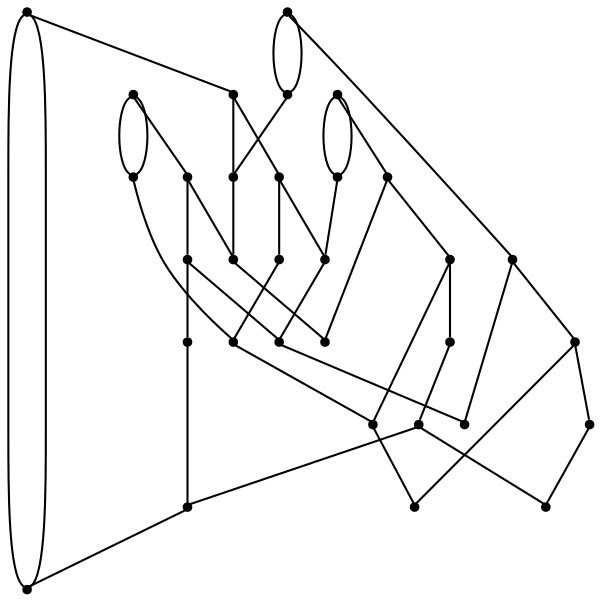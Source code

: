 graph {
  node [shape=point,comment="{\"directed\":false,\"doi\":\"10.1007/978-3-030-92931-2_17\",\"figure\":\"3\"}"]

  v0 [pos="664.505832492202,642.2722006004622"]
  v1 [pos="670.5651728146352,620.0356034590288"]
  v2 [pos="1210.4845076943723,273.3013679936373"]
  v3 [pos="1224.7617607664117,264.13342946730745"]
  v4 [pos="1239.039013838451,254.96536376570077"]
  v5 [pos="691.5017865185052,586.4600586417008"]
  v6 [pos="1088.827655662085,331.29329419605995"]
  v7 [pos="1117.3821618061638,312.95517567914726"]
  v8 [pos="1131.6636117137714,303.7892242665167"]
  v9 [pos="1058.0518789109829,918.5421721468265"]
  v10 [pos="1050.433986470774,903.2981843969758"]
  v11 [pos="1042.8119607834149,888.0625862411639"]
  v12 [pos="712.4343305636427,552.8799355144095"]
  v13 [pos="946.6882748167084,402.44951482170916"]
  v14 [pos="960.9655914771656,393.2773795112462"]
  v15 [pos="989.5076342913756,374.94964167629894"]
  v16 [pos="977.6432437288831,868.5304985353024"]
  v17 [pos="970.0253512886743,853.2867611617778"]
  v18 [pos="954.7812363255382,822.8112408907443"]
  v19 [pos="733.3710078559305,519.3042635218046"]
  v20 [pos="839.3086758564606,451.273375322525"]
  v21 [pos="853.590125764068,442.101240012062"]
  v22 [pos="867.8674424245253,432.93317431045534"]
  v23 [pos="872.6931674436191,803.2626203989039"]
  v24 [pos="857.4574461516193,772.7832848695675"]
  v25 [pos="849.8353568758423,757.5433627543459"]
  v26 [pos="784.6625065741603,738.0031358307717"]
  v27 [pos="777.0404172983833,722.7632137155499"]
  v28 [pos="769.4183916110242,707.5235459508817"]
  v29 [pos="687.3636430599788,687.9914582450202"]
  v30 [pos="679.74575061977,672.7477208714957"]
  v31 [pos="672.1279217679789,657.507798756274"]

  v0 -- v1 [id="-1",pos="664.505832492202,642.2722006004622 662.2055214819803,641.2638914186729 660.3676890336756,639.4260814942185 659.3592403174044,637.1299318723221 657.133836463231,632.0625057945551 659.4384078974383,626.1533065599158 664.5016992450517,623.9279935671746 670.5651728146352,620.0356034590288 670.5651728146352,620.0356034590288 670.5651728146352,620.0356034590288"]
  v2 -- v1 [id="-2",pos="1210.4845076943723,273.3013679936373 670.5651728146352,620.0356034590288 670.5651728146352,620.0356034590288 670.5651728146352,620.0356034590288"]
  v3 -- v2 [id="-3",pos="1224.7617607664117,264.13342946730745 1210.4845076943723,273.3013679936373 1210.4845076943723,273.3013679936373 1210.4845076943723,273.3013679936373"]
  v31 -- v5 [id="-4",pos="672.1279217679789,657.507798756274 664.4933691623332,652.7655280673624 664.4933691623332,652.7655280673624 664.4933691623332,652.7655280673624 658.3631913425845,650.0735136027323 653.4624319906071,645.1728143127973 650.7661559033806,639.0343816417985 644.8277607514088,625.5115801133863 650.9745351481766,609.7342152785781 664.5016992450517,603.7916961214277 691.5017865185052,586.4600586417008 691.5017865185052,586.4600586417008 691.5017865185052,586.4600586417008"]
  v24 -- v11 [id="-5",pos="857.4574461516193,772.7832848695675 1042.8119607834149,888.0625862411639 1042.8119607834149,888.0625862411639 1042.8119607834149,888.0625862411639"]
  v29 -- v19 [id="-6",pos="687.3636430599788,687.9914582450202 664.5016992450517,673.7728171898173 664.5016992450517,673.7728171898173 664.5016992450517,673.7728171898173 651.0245792329049,667.7094497259259 640.2394748839989,656.920376152921 634.1801981499833,643.4475545082753 620.4863688103221,613.0055449226678 634.0593801563573,577.2252895074337 664.5016992450517,563.5316279946948 733.3710078559305,519.3042635218046 733.3710078559305,519.3042635218046 733.3710078559305,519.3042635218046"]
  v16 -- v9 [id="-7",pos="977.6432437288831,868.5304985353024 1058.0518789109829,918.5421721468265 1058.0518789109829,918.5421721468265 1058.0518789109829,918.5421721468265"]
  v30 -- v12 [id="-8",pos="679.74575061977,672.7477208714957 664.5016992450517,663.2712551237468 664.5016992450517,663.2712551237468 664.5016992450517,663.2712551237468 654.5251216271745,658.8914657674195 646.5571749475387,650.9236167402325 642.1731350777744,640.9471613919028 632.5216214511689,618.9605908445791 642.519056070051,593.3151239972404 664.5016992450517,583.6637286563085 712.4343305636427,552.8799355144095 712.4343305636427,552.8799355144095 712.4343305636427,552.8799355144095"]
  v30 -- v26 [id="-9",pos="679.74575061977,672.7477208714957 784.6625065741603,738.0031358307717 784.6625065741603,738.0031358307717 784.6625065741603,738.0031358307717"]
  v0 -- v28 [id="-10",pos="664.505832492202,642.2722006004622 769.4183916110242,707.5235459508817 769.4183916110242,707.5235459508817 769.4183916110242,707.5235459508817"]
  v28 -- v25 [id="-11",pos="769.4183916110242,707.5235459508817 849.8353568758423,757.5433627543459 849.8353568758423,757.5433627543459 849.8353568758423,757.5433627543459"]
  v25 -- v18 [id="-12",pos="849.8353568758423,757.5433627543459 954.7812363255382,822.8112408907443 954.7812363255382,822.8112408907443 954.7812363255382,822.8112408907443"]
  v0 -- v1 [id="-14",pos="664.505832492202,642.2722006004622 670.5651728146352,620.0356034590288 670.5651728146352,620.0356034590288 670.5651728146352,620.0356034590288"]
  v3 -- v4 [id="-22",pos="1224.7617607664117,264.13342946730745 1239.039013838451,254.96536376570077 1239.039013838451,254.96536376570077 1239.039013838451,254.96536376570077"]
  v31 -- v5 [id="-23",pos="672.1279217679789,657.507798756274 691.5017865185052,586.4600586417008 691.5017865185052,586.4600586417008 691.5017865185052,586.4600586417008"]
  v31 -- v27 [id="-24",pos="672.1279217679789,657.507798756274 777.0404172983833,722.7632137155499 777.0404172983833,722.7632137155499 777.0404172983833,722.7632137155499"]
  v27 -- v24 [id="-25",pos="777.0404172983833,722.7632137155499 857.4574461516193,772.7832848695675 857.4574461516193,772.7832848695675 857.4574461516193,772.7832848695675"]
  v26 -- v17 [id="-29",pos="784.6625065741603,738.0031358307717 970.0253512886743,853.2867611617778 970.0253512886743,853.2867611617778 970.0253512886743,853.2867611617778"]
  v17 -- v10 [id="-30",pos="970.0253512886743,853.2867611617778 1050.433986470774,903.2981843969758 1050.433986470774,903.2981843969758 1050.433986470774,903.2981843969758"]
  v30 -- v12 [id="-31",pos="679.74575061977,672.7477208714957 712.4343305636427,552.8799355144095 712.4343305636427,552.8799355144095 712.4343305636427,552.8799355144095"]
  v29 -- v23 [id="-33",pos="687.3636430599788,687.9914582450202 872.6931674436191,803.2626203989039 872.6931674436191,803.2626203989039 872.6931674436191,803.2626203989039"]
  v23 -- v16 [id="-34",pos="872.6931674436191,803.2626203989039 977.6432437288831,868.5304985353024 977.6432437288831,868.5304985353024 977.6432437288831,868.5304985353024"]
  v29 -- v19 [id="-37",pos="687.3636430599788,687.9914582450202 733.3710078559305,519.3042635218046 733.3710078559305,519.3042635218046 733.3710078559305,519.3042635218046"]
  v5 -- v6 [id="-38",pos="691.5017865185052,586.4600586417008 1088.827655662085,331.29329419605995 1088.827655662085,331.29329419605995 1088.827655662085,331.29329419605995"]
  v6 -- v7 [id="-39",pos="1088.827655662085,331.29329419605995 1117.3821618061638,312.95517567914726 1117.3821618061638,312.95517567914726 1117.3821618061638,312.95517567914726"]
  v7 -- v8 [id="-40",pos="1117.3821618061638,312.95517567914726 1131.6636117137714,303.7892242665167 1131.6636117137714,303.7892242665167 1131.6636117137714,303.7892242665167"]
  v12 -- v13 [id="-43",pos="712.4343305636427,552.8799355144095 946.6882748167084,402.44951482170916 946.6882748167084,402.44951482170916 946.6882748167084,402.44951482170916"]
  v13 -- v14 [id="-44",pos="946.6882748167084,402.44951482170916 960.9655914771656,393.2773795112462 960.9655914771656,393.2773795112462 960.9655914771656,393.2773795112462"]
  v14 -- v15 [id="-45",pos="960.9655914771656,393.2773795112462 989.5076342913756,374.94964167629894 989.5076342913756,374.94964167629894 989.5076342913756,374.94964167629894"]
  v19 -- v20 [id="-46",pos="733.3710078559305,519.3042635218046 839.3086758564606,451.273375322525 839.3086758564606,451.273375322525 839.3086758564606,451.273375322525"]
  v20 -- v21 [id="-47",pos="839.3086758564606,451.273375322525 853.590125764068,442.101240012062 853.590125764068,442.101240012062 853.590125764068,442.101240012062"]
  v21 -- v22 [id="-48",pos="853.590125764068,442.101240012062 867.8674424245253,432.93317431045534 867.8674424245253,432.93317431045534 867.8674424245253,432.93317431045534"]
  v28 -- v20 [id="-51",pos="769.4183916110242,707.5235459508817 839.3086758564606,451.273375322525 839.3086758564606,451.273375322525 839.3086758564606,451.273375322525"]
  v27 -- v21 [id="-53",pos="777.0404172983833,722.7632137155499 853.590125764068,442.101240012062 853.590125764068,442.101240012062 853.590125764068,442.101240012062"]
  v26 -- v22 [id="-55",pos="784.6625065741603,738.0031358307717 867.8674424245253,432.93317431045534 867.8674424245253,432.93317431045534 867.8674424245253,432.93317431045534"]
  v25 -- v13 [id="-57",pos="849.8353568758423,757.5433627543459 946.6882748167084,402.44951482170916 946.6882748167084,402.44951482170916 946.6882748167084,402.44951482170916"]
  v24 -- v14 [id="-59",pos="857.4574461516193,772.7832848695675 960.9655914771656,393.2773795112462 960.9655914771656,393.2773795112462 960.9655914771656,393.2773795112462"]
  v23 -- v15 [id="-61",pos="872.6931674436191,803.2626203989039 989.5076342913756,374.94964167629894 989.5076342913756,374.94964167629894 989.5076342913756,374.94964167629894"]
  v18 -- v6 [id="-76",pos="954.7812363255382,822.8112408907443 1088.827655662085,331.29329419605995 1088.827655662085,331.29329419605995 1088.827655662085,331.29329419605995"]
  v17 -- v7 [id="-77",pos="970.0253512886743,853.2867611617778 1117.3821618061638,312.95517567914726 1117.3821618061638,312.95517567914726 1117.3821618061638,312.95517567914726"]
  v16 -- v8 [id="-78",pos="977.6432437288831,868.5304985353024 1131.6636117137714,303.7892242665167 1131.6636117137714,303.7892242665167 1131.6636117137714,303.7892242665167"]
  v9 -- v4 [id="-88",pos="1058.0518789109829,918.5421721468265 1239.039013838451,254.96536376570077 1239.039013838451,254.96536376570077 1239.039013838451,254.96536376570077"]
  v10 -- v3 [id="-89",pos="1050.433986470774,903.2981843969758 1224.7617607664117,264.13342946730745 1224.7617607664117,264.13342946730745 1224.7617607664117,264.13342946730745"]
  v11 -- v2 [id="-90",pos="1042.8119607834149,888.0625862411639 1210.4845076943723,273.3013679936373 1210.4845076943723,273.3013679936373 1210.4845076943723,273.3013679936373"]
}